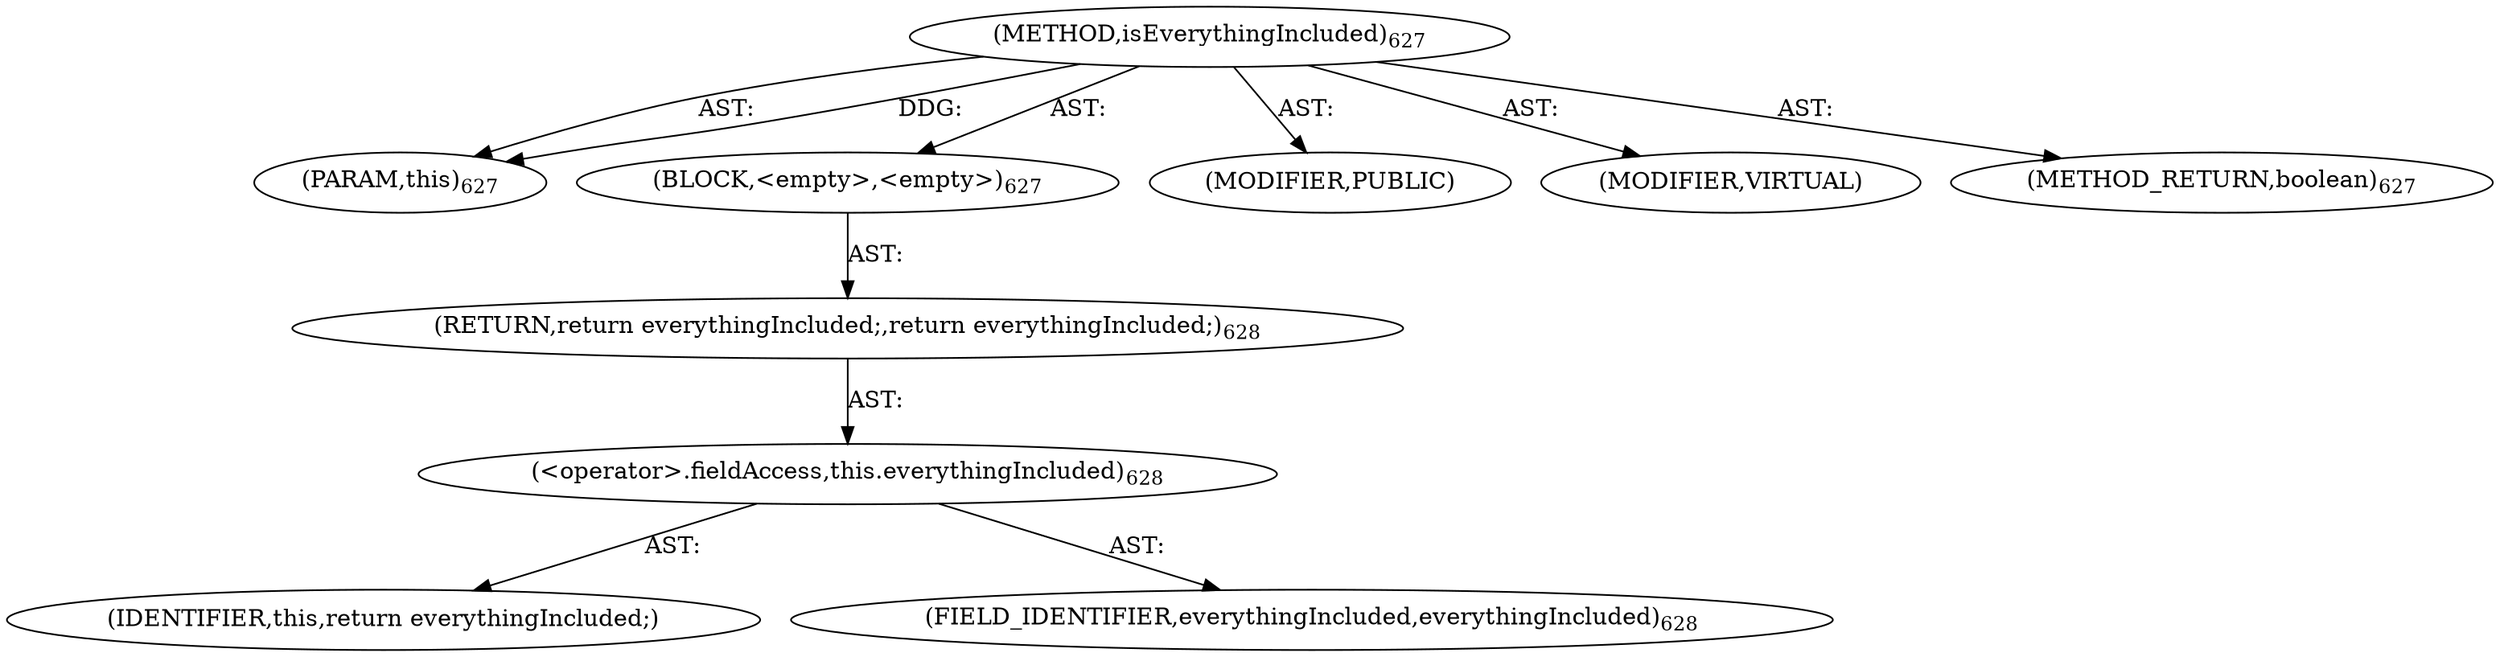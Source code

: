digraph "isEverythingIncluded" {  
"111669149717" [label = <(METHOD,isEverythingIncluded)<SUB>627</SUB>> ]
"115964117046" [label = <(PARAM,this)<SUB>627</SUB>> ]
"25769803808" [label = <(BLOCK,&lt;empty&gt;,&lt;empty&gt;)<SUB>627</SUB>> ]
"146028888077" [label = <(RETURN,return everythingIncluded;,return everythingIncluded;)<SUB>628</SUB>> ]
"30064771191" [label = <(&lt;operator&gt;.fieldAccess,this.everythingIncluded)<SUB>628</SUB>> ]
"68719476880" [label = <(IDENTIFIER,this,return everythingIncluded;)> ]
"55834574893" [label = <(FIELD_IDENTIFIER,everythingIncluded,everythingIncluded)<SUB>628</SUB>> ]
"133143986242" [label = <(MODIFIER,PUBLIC)> ]
"133143986243" [label = <(MODIFIER,VIRTUAL)> ]
"128849018901" [label = <(METHOD_RETURN,boolean)<SUB>627</SUB>> ]
  "111669149717" -> "115964117046"  [ label = "AST: "] 
  "111669149717" -> "25769803808"  [ label = "AST: "] 
  "111669149717" -> "133143986242"  [ label = "AST: "] 
  "111669149717" -> "133143986243"  [ label = "AST: "] 
  "111669149717" -> "128849018901"  [ label = "AST: "] 
  "25769803808" -> "146028888077"  [ label = "AST: "] 
  "146028888077" -> "30064771191"  [ label = "AST: "] 
  "30064771191" -> "68719476880"  [ label = "AST: "] 
  "30064771191" -> "55834574893"  [ label = "AST: "] 
  "111669149717" -> "115964117046"  [ label = "DDG: "] 
}
